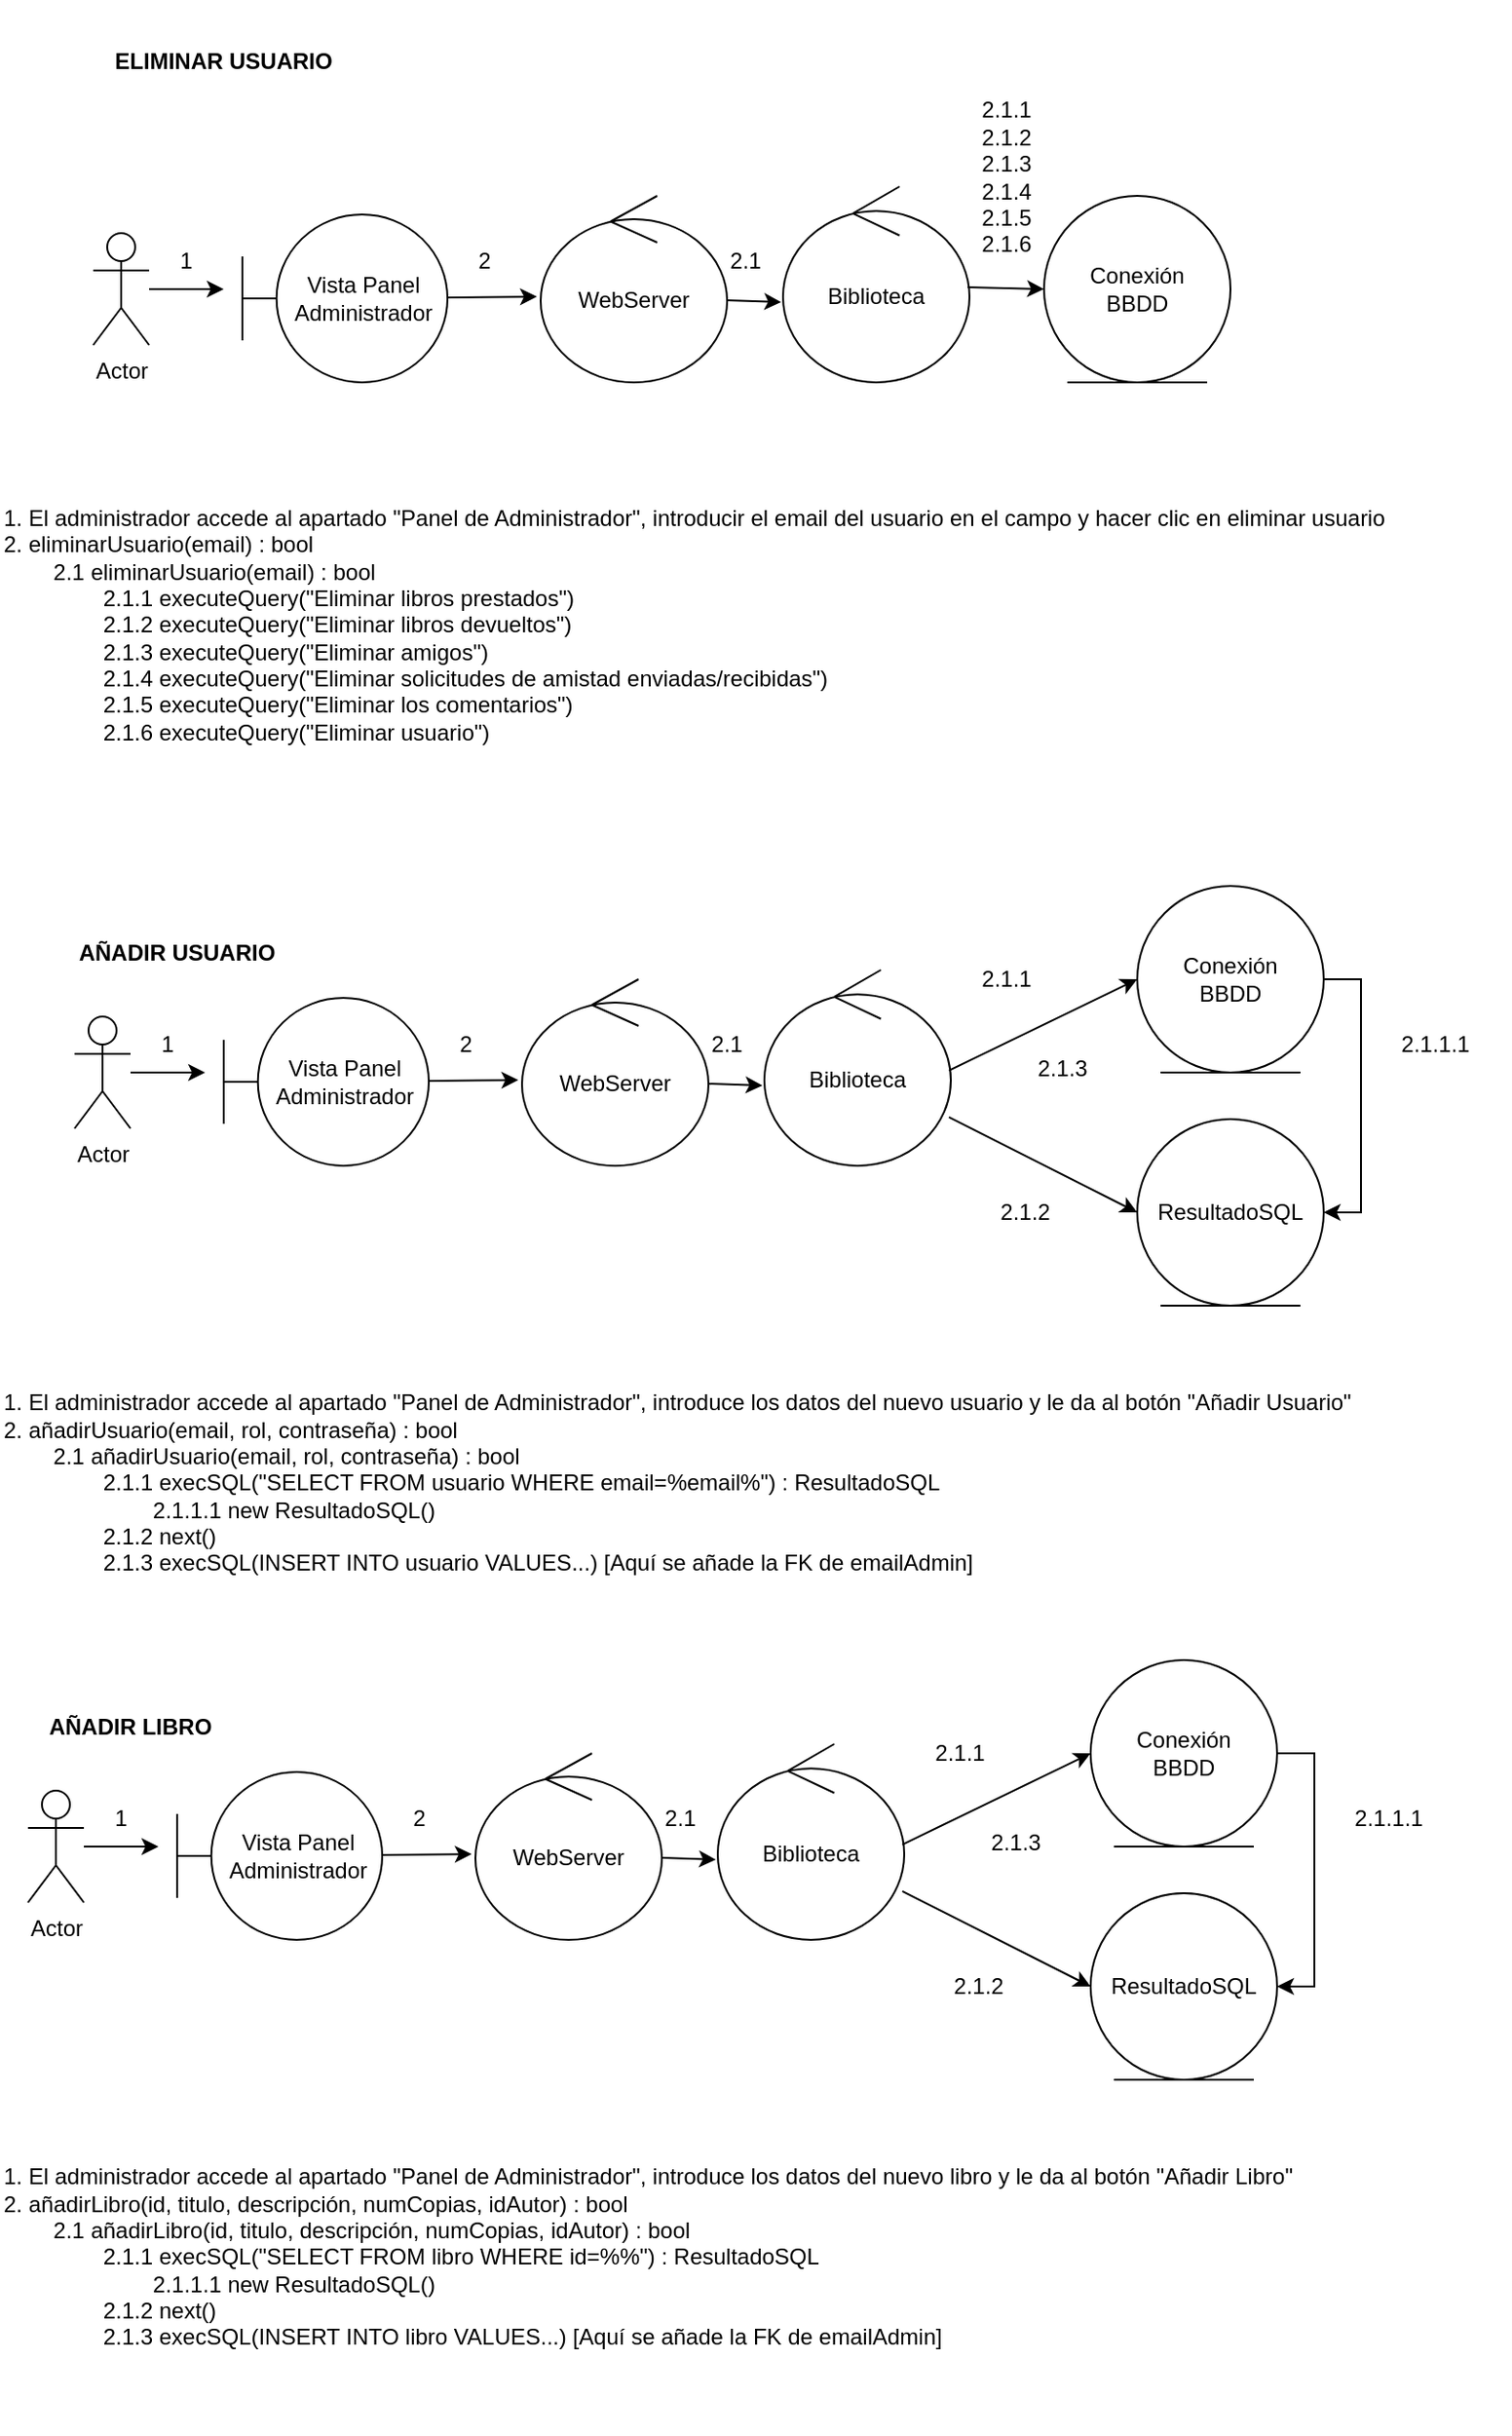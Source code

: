 <mxfile version="22.1.3" type="google">
  <diagram name="Página-1" id="M-0s0VyHH_Z-izu_WwVb">
    <mxGraphModel grid="1" page="1" gridSize="10" guides="1" tooltips="1" connect="1" arrows="1" fold="1" pageScale="1" pageWidth="827" pageHeight="1169" math="0" shadow="0">
      <root>
        <mxCell id="0" />
        <mxCell id="1" parent="0" />
        <mxCell id="0VJDASDO0vlOfgR1g9Ta-1" value="Vista Panel Administrador" style="shape=umlBoundary;whiteSpace=wrap;html=1;" vertex="1" parent="1">
          <mxGeometry x="130" y="165" width="110" height="90" as="geometry" />
        </mxCell>
        <mxCell id="0VJDASDO0vlOfgR1g9Ta-2" value="WebServer" style="ellipse;shape=umlControl;whiteSpace=wrap;html=1;" vertex="1" parent="1">
          <mxGeometry x="290" y="155" width="100" height="100" as="geometry" />
        </mxCell>
        <mxCell id="0VJDASDO0vlOfgR1g9Ta-3" value="Conexión&lt;br&gt;BBDD" style="ellipse;shape=umlEntity;whiteSpace=wrap;html=1;" vertex="1" parent="1">
          <mxGeometry x="560" y="155" width="100" height="100" as="geometry" />
        </mxCell>
        <mxCell id="0VJDASDO0vlOfgR1g9Ta-4" value="&lt;b&gt;&lt;br&gt;ELIMINAR USUARIO&lt;/b&gt;" style="text;html=1;strokeColor=none;fillColor=none;align=center;verticalAlign=middle;whiteSpace=wrap;rounded=0;" vertex="1" parent="1">
          <mxGeometry x="40" y="50" width="160" height="50" as="geometry" />
        </mxCell>
        <mxCell id="0VJDASDO0vlOfgR1g9Ta-5" value="Actor" style="shape=umlActor;verticalLabelPosition=bottom;verticalAlign=top;html=1;" vertex="1" parent="1">
          <mxGeometry x="50" y="175" width="30" height="60" as="geometry" />
        </mxCell>
        <mxCell id="0VJDASDO0vlOfgR1g9Ta-6" value="Biblioteca" style="ellipse;shape=umlControl;whiteSpace=wrap;html=1;" vertex="1" parent="1">
          <mxGeometry x="420" y="150" width="100" height="105" as="geometry" />
        </mxCell>
        <mxCell id="0VJDASDO0vlOfgR1g9Ta-7" value="1. El administrador accede al apartado &quot;Panel de Administrador&quot;, introducir el email del usuario en el campo y hacer clic en eliminar usuario&lt;br&gt;2. eliminarUsuario(email) : bool&lt;br&gt;&lt;span style=&quot;white-space: pre;&quot;&gt;&#x9;&lt;/span&gt;2.1 eliminarUsuario(email) : bool&lt;br&gt;&lt;span style=&quot;&quot;&gt;&lt;span style=&quot;white-space: pre;&quot;&gt;&amp;nbsp;&amp;nbsp;&amp;nbsp;&amp;nbsp;&lt;/span&gt;&lt;/span&gt;&lt;span style=&quot;&quot;&gt;&lt;span style=&quot;white-space: pre;&quot;&gt;&amp;nbsp;&amp;nbsp;&amp;nbsp;&amp;nbsp;&lt;span style=&quot;white-space: pre;&quot;&gt;&#x9;&lt;/span&gt;&lt;/span&gt;&lt;/span&gt;2.1.1 executeQuery(&quot;Eliminar libros prestados&quot;)&lt;br&gt;&lt;span style=&quot;white-space: pre;&quot;&gt;&#x9;&lt;/span&gt;&lt;span style=&quot;white-space: pre;&quot;&gt;&#x9;&lt;/span&gt;2.1.2 executeQuery(&quot;Eliminar libros devueltos&quot;)&lt;br&gt;&lt;span style=&quot;white-space: pre;&quot;&gt;&#x9;&lt;/span&gt;&lt;span style=&quot;white-space: pre;&quot;&gt;&#x9;&lt;/span&gt;2.1.3 executeQuery(&quot;Eliminar amigos&quot;)&lt;br&gt;&lt;span style=&quot;white-space: pre;&quot;&gt;&#x9;&lt;/span&gt;&lt;span style=&quot;white-space: pre;&quot;&gt;&#x9;&lt;/span&gt;2.1.4 executeQuery(&quot;Eliminar solicitudes de amistad enviadas/recibidas&quot;)&lt;br&gt;&lt;span style=&quot;white-space: pre;&quot;&gt;&#x9;&lt;/span&gt;&lt;span style=&quot;white-space: pre;&quot;&gt;&#x9;&lt;/span&gt;2.1.5 executeQuery(&quot;Eliminar los comentarios&quot;)&lt;br&gt;&lt;span style=&quot;white-space: pre;&quot;&gt;&#x9;&lt;/span&gt;&lt;span style=&quot;white-space: pre;&quot;&gt;&#x9;&lt;/span&gt;2.1.6 executeQuery(&quot;Eliminar usuario&quot;)" style="text;html=1;strokeColor=none;fillColor=none;align=left;verticalAlign=middle;whiteSpace=wrap;rounded=0;" vertex="1" parent="1">
          <mxGeometry y="290" width="750" height="190" as="geometry" />
        </mxCell>
        <mxCell id="0VJDASDO0vlOfgR1g9Ta-8" value="" style="endArrow=classic;html=1;rounded=0;" edge="1" parent="1" source="0VJDASDO0vlOfgR1g9Ta-5">
          <mxGeometry width="50" height="50" relative="1" as="geometry">
            <mxPoint x="410" y="335" as="sourcePoint" />
            <mxPoint x="120" y="205" as="targetPoint" />
          </mxGeometry>
        </mxCell>
        <mxCell id="0VJDASDO0vlOfgR1g9Ta-9" value="" style="endArrow=classic;html=1;rounded=0;entryX=-0.02;entryY=0.54;entryDx=0;entryDy=0;entryPerimeter=0;" edge="1" parent="1" target="0VJDASDO0vlOfgR1g9Ta-2">
          <mxGeometry width="50" height="50" relative="1" as="geometry">
            <mxPoint x="240" y="209.5" as="sourcePoint" />
            <mxPoint x="280" y="209.5" as="targetPoint" />
          </mxGeometry>
        </mxCell>
        <mxCell id="0VJDASDO0vlOfgR1g9Ta-10" value="" style="endArrow=classic;html=1;rounded=0;entryX=-0.01;entryY=0.59;entryDx=0;entryDy=0;entryPerimeter=0;exitX=1;exitY=0.56;exitDx=0;exitDy=0;exitPerimeter=0;" edge="1" parent="1" source="0VJDASDO0vlOfgR1g9Ta-2" target="0VJDASDO0vlOfgR1g9Ta-6">
          <mxGeometry width="50" height="50" relative="1" as="geometry">
            <mxPoint x="100" y="225" as="sourcePoint" />
            <mxPoint x="140" y="225" as="targetPoint" />
          </mxGeometry>
        </mxCell>
        <mxCell id="0VJDASDO0vlOfgR1g9Ta-11" value="" style="endArrow=classic;html=1;rounded=0;entryX=0;entryY=0.5;entryDx=0;entryDy=0;exitX=0.99;exitY=0.514;exitDx=0;exitDy=0;exitPerimeter=0;" edge="1" parent="1" source="0VJDASDO0vlOfgR1g9Ta-6" target="0VJDASDO0vlOfgR1g9Ta-3">
          <mxGeometry width="50" height="50" relative="1" as="geometry">
            <mxPoint x="110" y="235" as="sourcePoint" />
            <mxPoint x="150" y="235" as="targetPoint" />
          </mxGeometry>
        </mxCell>
        <mxCell id="0VJDASDO0vlOfgR1g9Ta-12" value="1" style="text;html=1;strokeColor=none;fillColor=none;align=center;verticalAlign=middle;whiteSpace=wrap;rounded=0;" vertex="1" parent="1">
          <mxGeometry x="70" y="175" width="60" height="30" as="geometry" />
        </mxCell>
        <mxCell id="0VJDASDO0vlOfgR1g9Ta-13" value="2" style="text;html=1;strokeColor=none;fillColor=none;align=center;verticalAlign=middle;whiteSpace=wrap;rounded=0;" vertex="1" parent="1">
          <mxGeometry x="230" y="175" width="60" height="30" as="geometry" />
        </mxCell>
        <mxCell id="0VJDASDO0vlOfgR1g9Ta-14" value="2.1" style="text;html=1;strokeColor=none;fillColor=none;align=center;verticalAlign=middle;whiteSpace=wrap;rounded=0;" vertex="1" parent="1">
          <mxGeometry x="370" y="175" width="60" height="30" as="geometry" />
        </mxCell>
        <mxCell id="0VJDASDO0vlOfgR1g9Ta-15" value="2.1.1&lt;br&gt;2.1.2&lt;br&gt;2.1.3&lt;br&gt;2.1.4&lt;br&gt;2.1.5&lt;br&gt;2.1.6" style="text;html=1;strokeColor=none;fillColor=none;align=center;verticalAlign=middle;whiteSpace=wrap;rounded=0;" vertex="1" parent="1">
          <mxGeometry x="510" y="130" width="60" height="30" as="geometry" />
        </mxCell>
        <mxCell id="0VJDASDO0vlOfgR1g9Ta-16" value="Vista Panel Administrador" style="shape=umlBoundary;whiteSpace=wrap;html=1;" vertex="1" parent="1">
          <mxGeometry x="120" y="585" width="110" height="90" as="geometry" />
        </mxCell>
        <mxCell id="0VJDASDO0vlOfgR1g9Ta-17" value="WebServer" style="ellipse;shape=umlControl;whiteSpace=wrap;html=1;" vertex="1" parent="1">
          <mxGeometry x="280" y="575" width="100" height="100" as="geometry" />
        </mxCell>
        <mxCell id="0VJDASDO0vlOfgR1g9Ta-32" style="edgeStyle=orthogonalEdgeStyle;rounded=0;orthogonalLoop=1;jettySize=auto;html=1;exitX=1;exitY=0.5;exitDx=0;exitDy=0;entryX=1;entryY=0.5;entryDx=0;entryDy=0;" edge="1" parent="1" source="0VJDASDO0vlOfgR1g9Ta-18" target="0VJDASDO0vlOfgR1g9Ta-31">
          <mxGeometry relative="1" as="geometry" />
        </mxCell>
        <mxCell id="0VJDASDO0vlOfgR1g9Ta-18" value="Conexión&lt;br&gt;BBDD" style="ellipse;shape=umlEntity;whiteSpace=wrap;html=1;" vertex="1" parent="1">
          <mxGeometry x="610" y="525" width="100" height="100" as="geometry" />
        </mxCell>
        <mxCell id="0VJDASDO0vlOfgR1g9Ta-19" value="Actor" style="shape=umlActor;verticalLabelPosition=bottom;verticalAlign=top;html=1;" vertex="1" parent="1">
          <mxGeometry x="40" y="595" width="30" height="60" as="geometry" />
        </mxCell>
        <mxCell id="0VJDASDO0vlOfgR1g9Ta-20" value="Biblioteca" style="ellipse;shape=umlControl;whiteSpace=wrap;html=1;" vertex="1" parent="1">
          <mxGeometry x="410" y="570" width="100" height="105" as="geometry" />
        </mxCell>
        <mxCell id="0VJDASDO0vlOfgR1g9Ta-21" value="" style="endArrow=classic;html=1;rounded=0;" edge="1" parent="1" source="0VJDASDO0vlOfgR1g9Ta-19">
          <mxGeometry width="50" height="50" relative="1" as="geometry">
            <mxPoint x="400" y="755" as="sourcePoint" />
            <mxPoint x="110" y="625" as="targetPoint" />
          </mxGeometry>
        </mxCell>
        <mxCell id="0VJDASDO0vlOfgR1g9Ta-22" value="" style="endArrow=classic;html=1;rounded=0;entryX=-0.02;entryY=0.54;entryDx=0;entryDy=0;entryPerimeter=0;" edge="1" parent="1" target="0VJDASDO0vlOfgR1g9Ta-17">
          <mxGeometry width="50" height="50" relative="1" as="geometry">
            <mxPoint x="230" y="629.5" as="sourcePoint" />
            <mxPoint x="270" y="629.5" as="targetPoint" />
          </mxGeometry>
        </mxCell>
        <mxCell id="0VJDASDO0vlOfgR1g9Ta-23" value="" style="endArrow=classic;html=1;rounded=0;entryX=-0.01;entryY=0.59;entryDx=0;entryDy=0;entryPerimeter=0;exitX=1;exitY=0.56;exitDx=0;exitDy=0;exitPerimeter=0;" edge="1" parent="1" source="0VJDASDO0vlOfgR1g9Ta-17" target="0VJDASDO0vlOfgR1g9Ta-20">
          <mxGeometry width="50" height="50" relative="1" as="geometry">
            <mxPoint x="90" y="645" as="sourcePoint" />
            <mxPoint x="130" y="645" as="targetPoint" />
          </mxGeometry>
        </mxCell>
        <mxCell id="0VJDASDO0vlOfgR1g9Ta-24" value="" style="endArrow=classic;html=1;rounded=0;entryX=0;entryY=0.5;entryDx=0;entryDy=0;exitX=0.99;exitY=0.514;exitDx=0;exitDy=0;exitPerimeter=0;" edge="1" parent="1" source="0VJDASDO0vlOfgR1g9Ta-20" target="0VJDASDO0vlOfgR1g9Ta-18">
          <mxGeometry width="50" height="50" relative="1" as="geometry">
            <mxPoint x="100" y="655" as="sourcePoint" />
            <mxPoint x="140" y="655" as="targetPoint" />
          </mxGeometry>
        </mxCell>
        <mxCell id="0VJDASDO0vlOfgR1g9Ta-25" value="1" style="text;html=1;strokeColor=none;fillColor=none;align=center;verticalAlign=middle;whiteSpace=wrap;rounded=0;" vertex="1" parent="1">
          <mxGeometry x="60" y="595" width="60" height="30" as="geometry" />
        </mxCell>
        <mxCell id="0VJDASDO0vlOfgR1g9Ta-26" value="2" style="text;html=1;strokeColor=none;fillColor=none;align=center;verticalAlign=middle;whiteSpace=wrap;rounded=0;" vertex="1" parent="1">
          <mxGeometry x="220" y="595" width="60" height="30" as="geometry" />
        </mxCell>
        <mxCell id="0VJDASDO0vlOfgR1g9Ta-27" value="2.1" style="text;html=1;strokeColor=none;fillColor=none;align=center;verticalAlign=middle;whiteSpace=wrap;rounded=0;" vertex="1" parent="1">
          <mxGeometry x="360" y="595" width="60" height="30" as="geometry" />
        </mxCell>
        <mxCell id="0VJDASDO0vlOfgR1g9Ta-29" value="&lt;b&gt;AÑADIR USUARIO&lt;br&gt;&lt;/b&gt;" style="text;html=1;strokeColor=none;fillColor=none;align=center;verticalAlign=middle;whiteSpace=wrap;rounded=0;" vertex="1" parent="1">
          <mxGeometry x="30" y="530" width="130" height="61" as="geometry" />
        </mxCell>
        <mxCell id="0VJDASDO0vlOfgR1g9Ta-30" value="1. El administrador accede al apartado &quot;Panel de Administrador&quot;, introduce los datos del nuevo usuario y le da al botón &quot;Añadir Usuario&quot;&lt;br&gt;2. añadirUsuario(email, rol, contraseña) : bool&lt;br&gt;&lt;span style=&quot;white-space: pre;&quot;&gt;&#x9;&lt;/span&gt;2.1 añadirUsuario(email, rol, contraseña) : bool&lt;br&gt;&lt;span style=&quot;white-space: pre;&quot;&gt;&#x9;&lt;/span&gt;&lt;span style=&quot;white-space: pre;&quot;&gt;&#x9;&lt;/span&gt;2.1.1 execSQL(&quot;SELECT FROM usuario WHERE email=%email%&quot;) : ResultadoSQL&lt;br&gt;&lt;span style=&quot;white-space: pre;&quot;&gt;&#x9;&lt;span style=&quot;white-space: pre;&quot;&gt;&#x9;&lt;span style=&quot;white-space: pre;&quot;&gt;&#x9;&lt;/span&gt;2&lt;/span&gt;.&lt;/span&gt;1.1.1 new ResultadoSQL()&lt;br&gt;&lt;span style=&quot;white-space: pre;&quot;&gt;&#x9;&lt;/span&gt;&lt;span style=&quot;white-space: pre;&quot;&gt;&#x9;&lt;/span&gt;2.1.2 next()&lt;br&gt;&lt;span style=&quot;white-space: pre;&quot;&gt;&#x9;&lt;span style=&quot;white-space: pre;&quot;&gt;&#x9;&lt;/span&gt;&lt;/span&gt;2.1.3 execSQL(INSERT INTO usuario VALUES...) [Aquí se añade la FK de emailAdmin]" style="text;html=1;strokeColor=none;fillColor=none;align=left;verticalAlign=middle;whiteSpace=wrap;rounded=0;" vertex="1" parent="1">
          <mxGeometry y="750" width="810" height="190" as="geometry" />
        </mxCell>
        <mxCell id="0VJDASDO0vlOfgR1g9Ta-31" value="ResultadoSQL" style="ellipse;shape=umlEntity;whiteSpace=wrap;html=1;" vertex="1" parent="1">
          <mxGeometry x="610" y="650" width="100" height="100" as="geometry" />
        </mxCell>
        <mxCell id="0VJDASDO0vlOfgR1g9Ta-35" value="2.1.1" style="text;html=1;strokeColor=none;fillColor=none;align=center;verticalAlign=middle;whiteSpace=wrap;rounded=0;" vertex="1" parent="1">
          <mxGeometry x="510" y="560" width="60" height="30" as="geometry" />
        </mxCell>
        <mxCell id="0VJDASDO0vlOfgR1g9Ta-36" value="2.1.1.1" style="text;html=1;strokeColor=none;fillColor=none;align=center;verticalAlign=middle;whiteSpace=wrap;rounded=0;" vertex="1" parent="1">
          <mxGeometry x="740" y="595" width="60" height="30" as="geometry" />
        </mxCell>
        <mxCell id="0VJDASDO0vlOfgR1g9Ta-37" value="2.1.2" style="text;html=1;strokeColor=none;fillColor=none;align=center;verticalAlign=middle;whiteSpace=wrap;rounded=0;" vertex="1" parent="1">
          <mxGeometry x="520" y="685" width="60" height="30" as="geometry" />
        </mxCell>
        <mxCell id="0VJDASDO0vlOfgR1g9Ta-38" value="" style="endArrow=classic;html=1;rounded=0;entryX=0;entryY=0.5;entryDx=0;entryDy=0;exitX=0.99;exitY=0.752;exitDx=0;exitDy=0;exitPerimeter=0;" edge="1" parent="1" source="0VJDASDO0vlOfgR1g9Ta-20" target="0VJDASDO0vlOfgR1g9Ta-31">
          <mxGeometry width="50" height="50" relative="1" as="geometry">
            <mxPoint x="519" y="634" as="sourcePoint" />
            <mxPoint x="620" y="585" as="targetPoint" />
          </mxGeometry>
        </mxCell>
        <mxCell id="0VJDASDO0vlOfgR1g9Ta-39" value="2.1.3" style="text;html=1;strokeColor=none;fillColor=none;align=center;verticalAlign=middle;whiteSpace=wrap;rounded=0;" vertex="1" parent="1">
          <mxGeometry x="540" y="607.5" width="60" height="30" as="geometry" />
        </mxCell>
        <mxCell id="0VJDASDO0vlOfgR1g9Ta-40" value="Vista Panel Administrador" style="shape=umlBoundary;whiteSpace=wrap;html=1;" vertex="1" parent="1">
          <mxGeometry x="95" y="1000" width="110" height="90" as="geometry" />
        </mxCell>
        <mxCell id="0VJDASDO0vlOfgR1g9Ta-41" value="WebServer" style="ellipse;shape=umlControl;whiteSpace=wrap;html=1;" vertex="1" parent="1">
          <mxGeometry x="255" y="990" width="100" height="100" as="geometry" />
        </mxCell>
        <mxCell id="0VJDASDO0vlOfgR1g9Ta-42" style="edgeStyle=orthogonalEdgeStyle;rounded=0;orthogonalLoop=1;jettySize=auto;html=1;exitX=1;exitY=0.5;exitDx=0;exitDy=0;entryX=1;entryY=0.5;entryDx=0;entryDy=0;" edge="1" parent="1" source="0VJDASDO0vlOfgR1g9Ta-43" target="0VJDASDO0vlOfgR1g9Ta-54">
          <mxGeometry relative="1" as="geometry" />
        </mxCell>
        <mxCell id="0VJDASDO0vlOfgR1g9Ta-43" value="Conexión&lt;br&gt;BBDD" style="ellipse;shape=umlEntity;whiteSpace=wrap;html=1;" vertex="1" parent="1">
          <mxGeometry x="585" y="940" width="100" height="100" as="geometry" />
        </mxCell>
        <mxCell id="0VJDASDO0vlOfgR1g9Ta-44" value="Actor" style="shape=umlActor;verticalLabelPosition=bottom;verticalAlign=top;html=1;" vertex="1" parent="1">
          <mxGeometry x="15" y="1010" width="30" height="60" as="geometry" />
        </mxCell>
        <mxCell id="0VJDASDO0vlOfgR1g9Ta-45" value="Biblioteca" style="ellipse;shape=umlControl;whiteSpace=wrap;html=1;" vertex="1" parent="1">
          <mxGeometry x="385" y="985" width="100" height="105" as="geometry" />
        </mxCell>
        <mxCell id="0VJDASDO0vlOfgR1g9Ta-46" value="" style="endArrow=classic;html=1;rounded=0;" edge="1" parent="1" source="0VJDASDO0vlOfgR1g9Ta-44">
          <mxGeometry width="50" height="50" relative="1" as="geometry">
            <mxPoint x="375" y="1170" as="sourcePoint" />
            <mxPoint x="85" y="1040" as="targetPoint" />
          </mxGeometry>
        </mxCell>
        <mxCell id="0VJDASDO0vlOfgR1g9Ta-47" value="" style="endArrow=classic;html=1;rounded=0;entryX=-0.02;entryY=0.54;entryDx=0;entryDy=0;entryPerimeter=0;" edge="1" parent="1" target="0VJDASDO0vlOfgR1g9Ta-41">
          <mxGeometry width="50" height="50" relative="1" as="geometry">
            <mxPoint x="205" y="1044.5" as="sourcePoint" />
            <mxPoint x="245" y="1044.5" as="targetPoint" />
          </mxGeometry>
        </mxCell>
        <mxCell id="0VJDASDO0vlOfgR1g9Ta-48" value="" style="endArrow=classic;html=1;rounded=0;entryX=-0.01;entryY=0.59;entryDx=0;entryDy=0;entryPerimeter=0;exitX=1;exitY=0.56;exitDx=0;exitDy=0;exitPerimeter=0;" edge="1" parent="1" source="0VJDASDO0vlOfgR1g9Ta-41" target="0VJDASDO0vlOfgR1g9Ta-45">
          <mxGeometry width="50" height="50" relative="1" as="geometry">
            <mxPoint x="65" y="1060" as="sourcePoint" />
            <mxPoint x="105" y="1060" as="targetPoint" />
          </mxGeometry>
        </mxCell>
        <mxCell id="0VJDASDO0vlOfgR1g9Ta-49" value="" style="endArrow=classic;html=1;rounded=0;entryX=0;entryY=0.5;entryDx=0;entryDy=0;exitX=0.99;exitY=0.514;exitDx=0;exitDy=0;exitPerimeter=0;" edge="1" parent="1" source="0VJDASDO0vlOfgR1g9Ta-45" target="0VJDASDO0vlOfgR1g9Ta-43">
          <mxGeometry width="50" height="50" relative="1" as="geometry">
            <mxPoint x="75" y="1070" as="sourcePoint" />
            <mxPoint x="115" y="1070" as="targetPoint" />
          </mxGeometry>
        </mxCell>
        <mxCell id="0VJDASDO0vlOfgR1g9Ta-50" value="1" style="text;html=1;strokeColor=none;fillColor=none;align=center;verticalAlign=middle;whiteSpace=wrap;rounded=0;" vertex="1" parent="1">
          <mxGeometry x="35" y="1010" width="60" height="30" as="geometry" />
        </mxCell>
        <mxCell id="0VJDASDO0vlOfgR1g9Ta-51" value="2" style="text;html=1;strokeColor=none;fillColor=none;align=center;verticalAlign=middle;whiteSpace=wrap;rounded=0;" vertex="1" parent="1">
          <mxGeometry x="195" y="1010" width="60" height="30" as="geometry" />
        </mxCell>
        <mxCell id="0VJDASDO0vlOfgR1g9Ta-52" value="2.1" style="text;html=1;strokeColor=none;fillColor=none;align=center;verticalAlign=middle;whiteSpace=wrap;rounded=0;" vertex="1" parent="1">
          <mxGeometry x="335" y="1010" width="60" height="30" as="geometry" />
        </mxCell>
        <mxCell id="0VJDASDO0vlOfgR1g9Ta-53" value="&lt;b&gt;AÑADIR LIBRO&lt;br&gt;&lt;/b&gt;" style="text;html=1;strokeColor=none;fillColor=none;align=center;verticalAlign=middle;whiteSpace=wrap;rounded=0;" vertex="1" parent="1">
          <mxGeometry x="5" y="945" width="130" height="61" as="geometry" />
        </mxCell>
        <mxCell id="0VJDASDO0vlOfgR1g9Ta-54" value="ResultadoSQL" style="ellipse;shape=umlEntity;whiteSpace=wrap;html=1;" vertex="1" parent="1">
          <mxGeometry x="585" y="1065" width="100" height="100" as="geometry" />
        </mxCell>
        <mxCell id="0VJDASDO0vlOfgR1g9Ta-55" value="2.1.1" style="text;html=1;strokeColor=none;fillColor=none;align=center;verticalAlign=middle;whiteSpace=wrap;rounded=0;" vertex="1" parent="1">
          <mxGeometry x="485" y="975" width="60" height="30" as="geometry" />
        </mxCell>
        <mxCell id="0VJDASDO0vlOfgR1g9Ta-56" value="2.1.1.1" style="text;html=1;strokeColor=none;fillColor=none;align=center;verticalAlign=middle;whiteSpace=wrap;rounded=0;" vertex="1" parent="1">
          <mxGeometry x="715" y="1010" width="60" height="30" as="geometry" />
        </mxCell>
        <mxCell id="0VJDASDO0vlOfgR1g9Ta-57" value="2.1.2" style="text;html=1;strokeColor=none;fillColor=none;align=center;verticalAlign=middle;whiteSpace=wrap;rounded=0;" vertex="1" parent="1">
          <mxGeometry x="495" y="1100" width="60" height="30" as="geometry" />
        </mxCell>
        <mxCell id="0VJDASDO0vlOfgR1g9Ta-58" value="" style="endArrow=classic;html=1;rounded=0;entryX=0;entryY=0.5;entryDx=0;entryDy=0;exitX=0.99;exitY=0.752;exitDx=0;exitDy=0;exitPerimeter=0;" edge="1" parent="1" source="0VJDASDO0vlOfgR1g9Ta-45" target="0VJDASDO0vlOfgR1g9Ta-54">
          <mxGeometry width="50" height="50" relative="1" as="geometry">
            <mxPoint x="494" y="1049" as="sourcePoint" />
            <mxPoint x="595" y="1000" as="targetPoint" />
          </mxGeometry>
        </mxCell>
        <mxCell id="0VJDASDO0vlOfgR1g9Ta-59" value="2.1.3" style="text;html=1;strokeColor=none;fillColor=none;align=center;verticalAlign=middle;whiteSpace=wrap;rounded=0;" vertex="1" parent="1">
          <mxGeometry x="515" y="1022.5" width="60" height="30" as="geometry" />
        </mxCell>
        <mxCell id="0VJDASDO0vlOfgR1g9Ta-60" value="1. El administrador accede al apartado &quot;Panel de Administrador&quot;, introduce los datos del nuevo libro y le da al botón &quot;Añadir Libro&quot;&lt;br&gt;2. añadirLibro(id, titulo, descripción, numCopias, idAutor) : bool&lt;br&gt;&lt;span style=&quot;white-space: pre;&quot;&gt;&#x9;&lt;/span&gt;2.1 añadirLibro(id, titulo, descripción, numCopias, idAutor) : bool&lt;br&gt;&lt;span style=&quot;&quot;&gt;&lt;span style=&quot;white-space: pre;&quot;&gt;&amp;nbsp;&amp;nbsp;&amp;nbsp;&amp;nbsp;&lt;/span&gt;&lt;/span&gt;&lt;span style=&quot;&quot;&gt;&lt;span style=&quot;white-space: pre;&quot;&gt;&amp;nbsp;&amp;nbsp;&amp;nbsp;&amp;nbsp;&lt;span style=&quot;white-space: pre;&quot;&gt;&#x9;&lt;/span&gt;&lt;/span&gt;&lt;/span&gt;2.1.1 execSQL(&quot;SELECT FROM libro WHERE id=%%&quot;) : ResultadoSQL&lt;br&gt;&lt;span style=&quot;&quot;&gt;&lt;span style=&quot;white-space: pre;&quot;&gt;&amp;nbsp;&amp;nbsp;&amp;nbsp;&amp;nbsp;&lt;/span&gt;&lt;span style=&quot;&quot;&gt;&lt;span style=&quot;white-space: pre;&quot;&gt;&amp;nbsp;&amp;nbsp;&amp;nbsp;&amp;nbsp;&lt;/span&gt;&lt;span style=&quot;&quot;&gt;&lt;span style=&quot;white-space: pre;&quot;&gt;&amp;nbsp;&amp;nbsp;&amp;nbsp;&amp;nbsp;    &lt;span style=&quot;white-space: pre;&quot;&gt;&#x9;&lt;/span&gt;&lt;/span&gt;&lt;/span&gt;2&lt;/span&gt;.&lt;/span&gt;1.1.1 new ResultadoSQL()&lt;br&gt;&lt;span style=&quot;&quot;&gt;&lt;span style=&quot;white-space: pre;&quot;&gt;&amp;nbsp;&amp;nbsp;&amp;nbsp;&amp;nbsp;&lt;/span&gt;&lt;/span&gt;&lt;span style=&quot;&quot;&gt;&lt;span style=&quot;white-space: pre;&quot;&gt;&amp;nbsp;&amp;nbsp;&amp;nbsp;&amp;nbsp;&lt;span style=&quot;white-space: pre;&quot;&gt;&#x9;&lt;/span&gt;&lt;/span&gt;&lt;/span&gt;2.1.2 next()&lt;br&gt;&lt;span style=&quot;&quot;&gt;&lt;span style=&quot;white-space: pre;&quot;&gt;&amp;nbsp;&amp;nbsp;&amp;nbsp;&amp;nbsp;&lt;/span&gt;&lt;span style=&quot;&quot;&gt;&lt;span style=&quot;white-space: pre;&quot;&gt;&amp;nbsp;&amp;nbsp;&amp;nbsp;&amp;nbsp;&lt;span style=&quot;white-space: pre;&quot;&gt;&#x9;&lt;/span&gt;&lt;/span&gt;&lt;/span&gt;&lt;/span&gt;2.1.3 execSQL(INSERT INTO libro VALUES...) [Aquí se añade la FK de emailAdmin]" style="text;html=1;strokeColor=none;fillColor=none;align=left;verticalAlign=middle;whiteSpace=wrap;rounded=0;" vertex="1" parent="1">
          <mxGeometry y="1165" width="810" height="190" as="geometry" />
        </mxCell>
      </root>
    </mxGraphModel>
  </diagram>
</mxfile>
